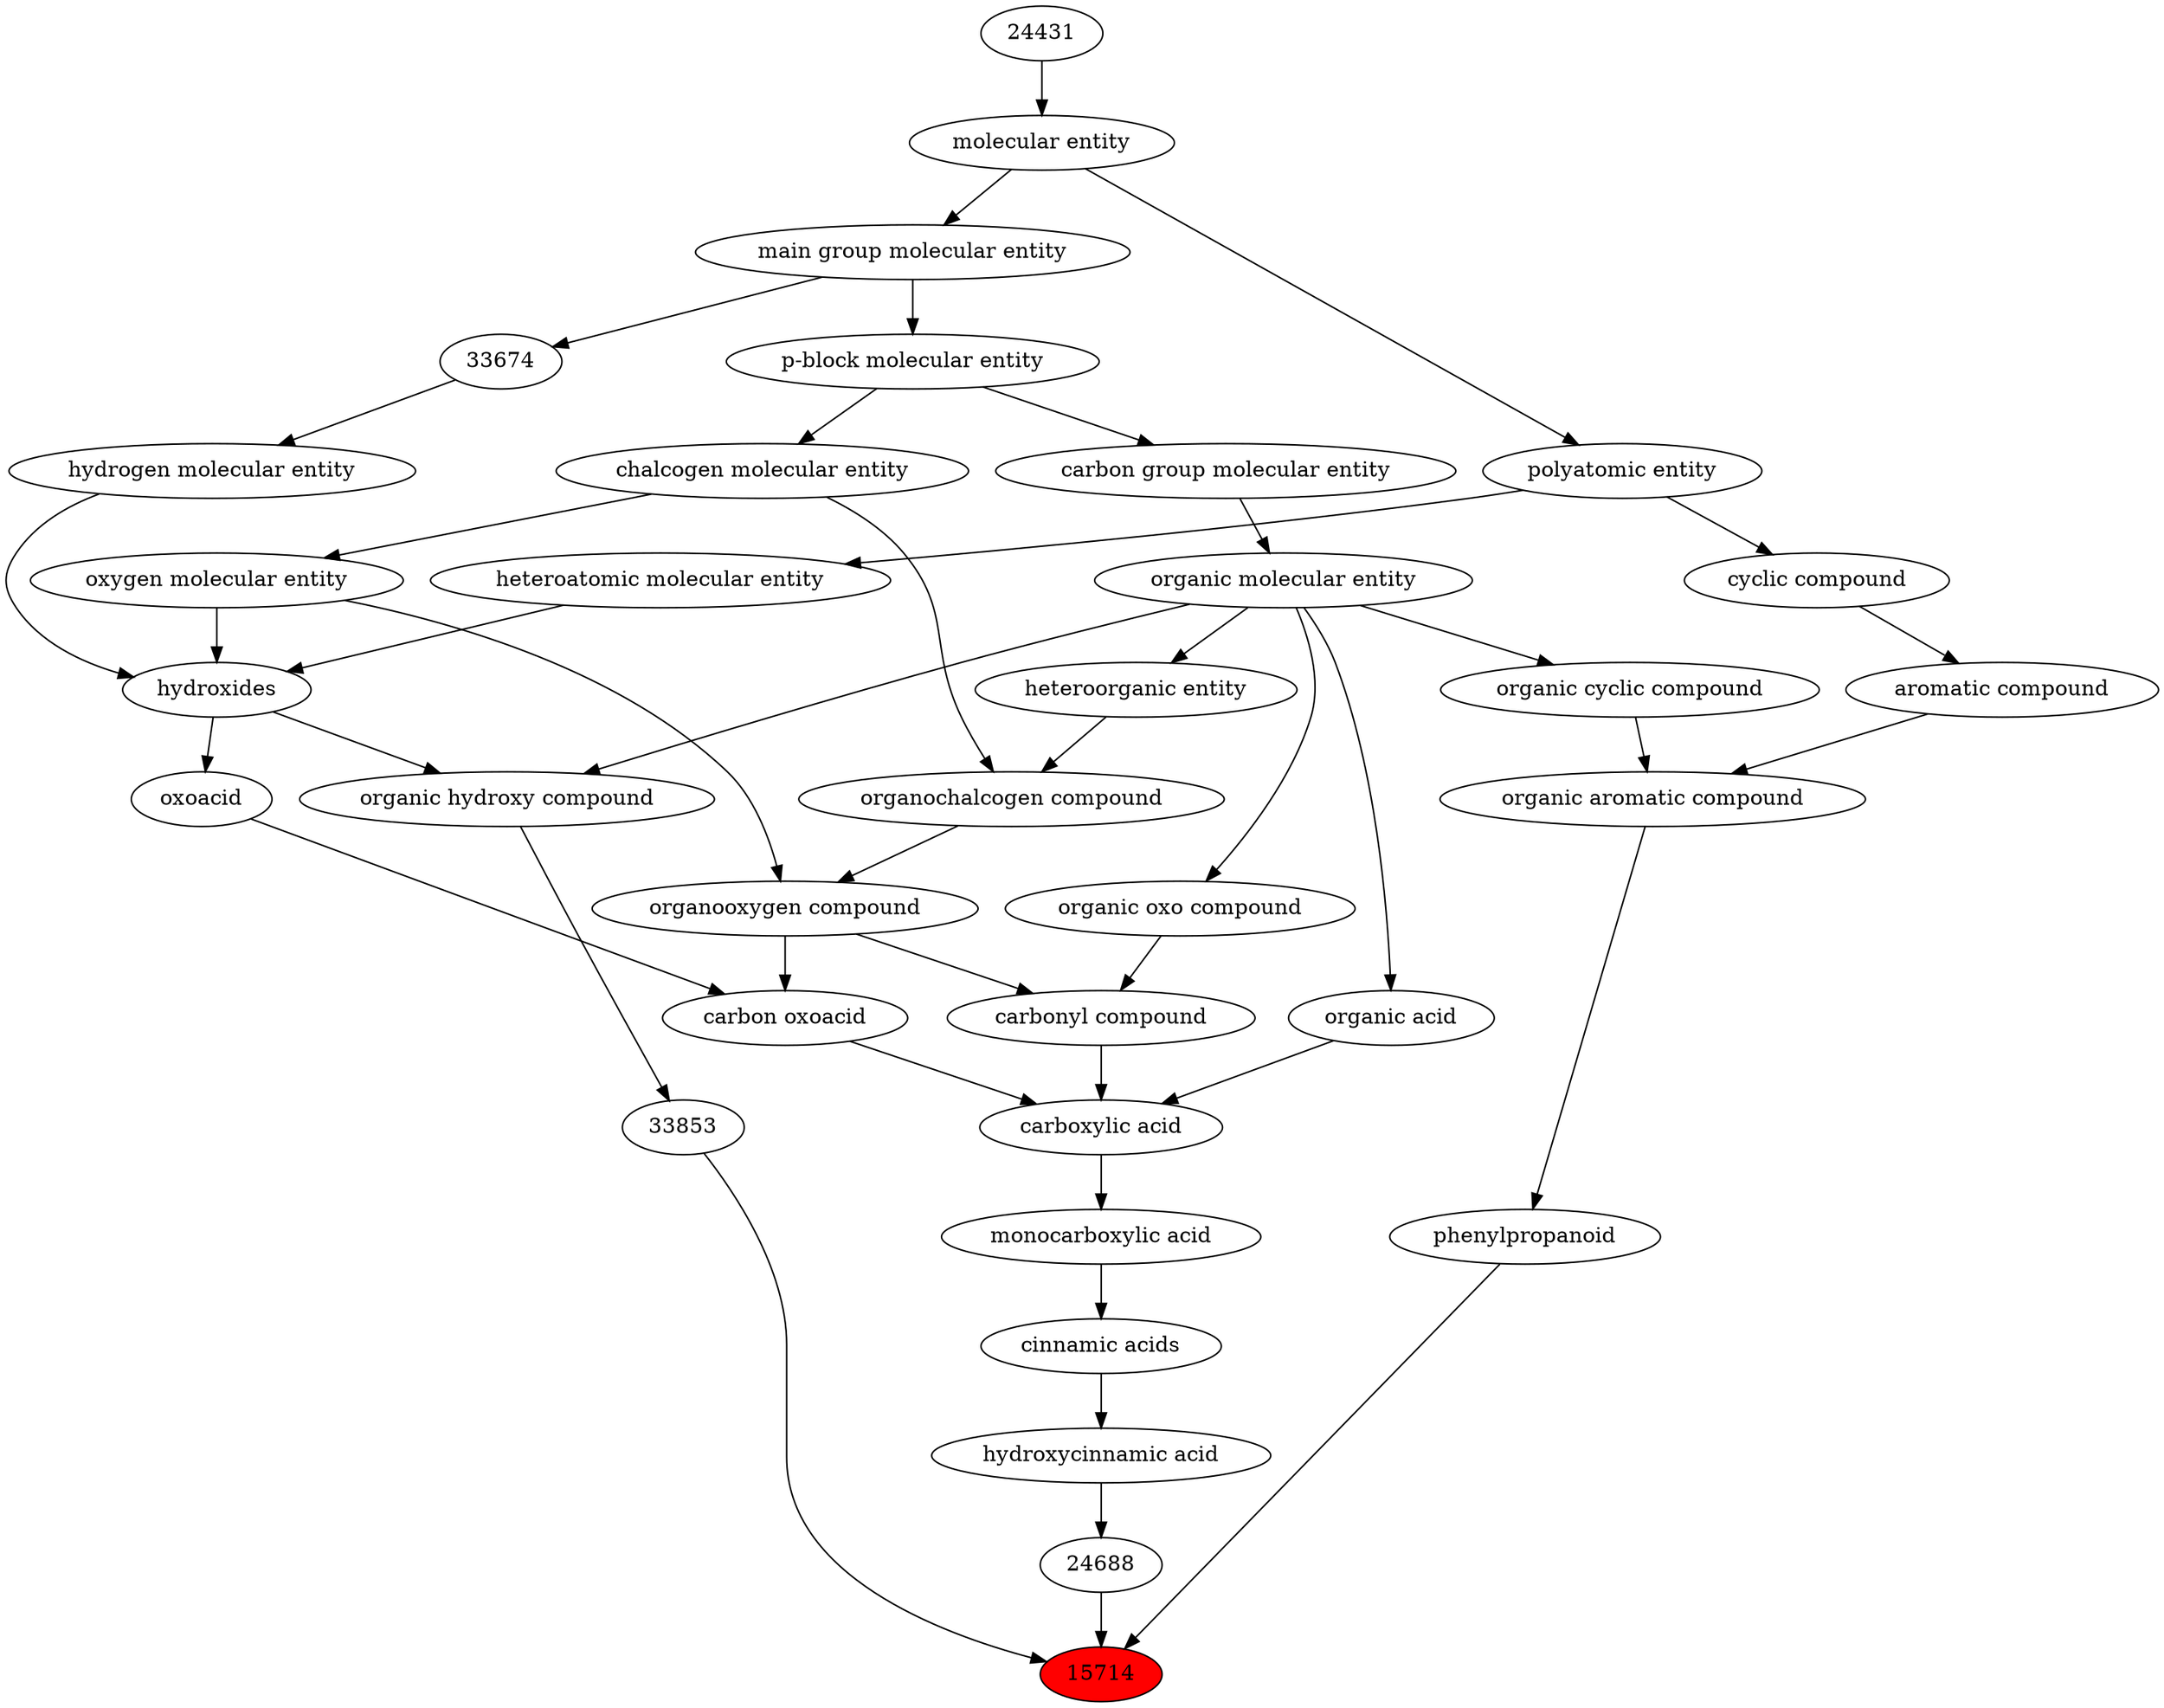 digraph tree{ 
15714 [label="15714" fillcolor=red style=filled]
24688 -> 15714
26004 -> 15714
33853 -> 15714
24688 [label="24688"]
24689 -> 24688
26004 [label="phenylpropanoid"]
33659 -> 26004
33853 [label="33853"]
33822 -> 33853
24689 [label="hydroxycinnamic acid"]
23252 -> 24689
33659 [label="organic aromatic compound"]
33832 -> 33659
33655 -> 33659
33822 [label="organic hydroxy compound"]
24651 -> 33822
50860 -> 33822
23252 [label="cinnamic acids"]
25384 -> 23252
33832 [label="organic cyclic compound"]
50860 -> 33832
33655 [label="aromatic compound"]
33595 -> 33655
24651 [label="hydroxides"]
25806 -> 24651
33608 -> 24651
37577 -> 24651
50860 [label="organic molecular entity"]
33582 -> 50860
25384 [label="monocarboxylic acid"]
33575 -> 25384
33595 [label="cyclic compound"]
36357 -> 33595
25806 [label="oxygen molecular entity"]
33304 -> 25806
33608 [label="hydrogen molecular entity"]
33674 -> 33608
37577 [label="heteroatomic molecular entity"]
36357 -> 37577
33582 [label="carbon group molecular entity"]
33675 -> 33582
33575 [label="carboxylic acid"]
36586 -> 33575
35605 -> 33575
64709 -> 33575
36357 [label="polyatomic entity"]
23367 -> 36357
33304 [label="chalcogen molecular entity"]
33675 -> 33304
33674 [label="33674"]
33579 -> 33674
33675 [label="p-block molecular entity"]
33579 -> 33675
36586 [label="carbonyl compound"]
36587 -> 36586
36963 -> 36586
35605 [label="carbon oxoacid"]
24833 -> 35605
36963 -> 35605
64709 [label="organic acid"]
50860 -> 64709
23367 [label="molecular entity"]
24431 -> 23367
33579 [label="main group molecular entity"]
23367 -> 33579
36587 [label="organic oxo compound"]
50860 -> 36587
36963 [label="organooxygen compound"]
36962 -> 36963
25806 -> 36963
24833 [label="oxoacid"]
24651 -> 24833
24431 [label="24431"]
36962 [label="organochalcogen compound"]
33285 -> 36962
33304 -> 36962
33285 [label="heteroorganic entity"]
50860 -> 33285
}